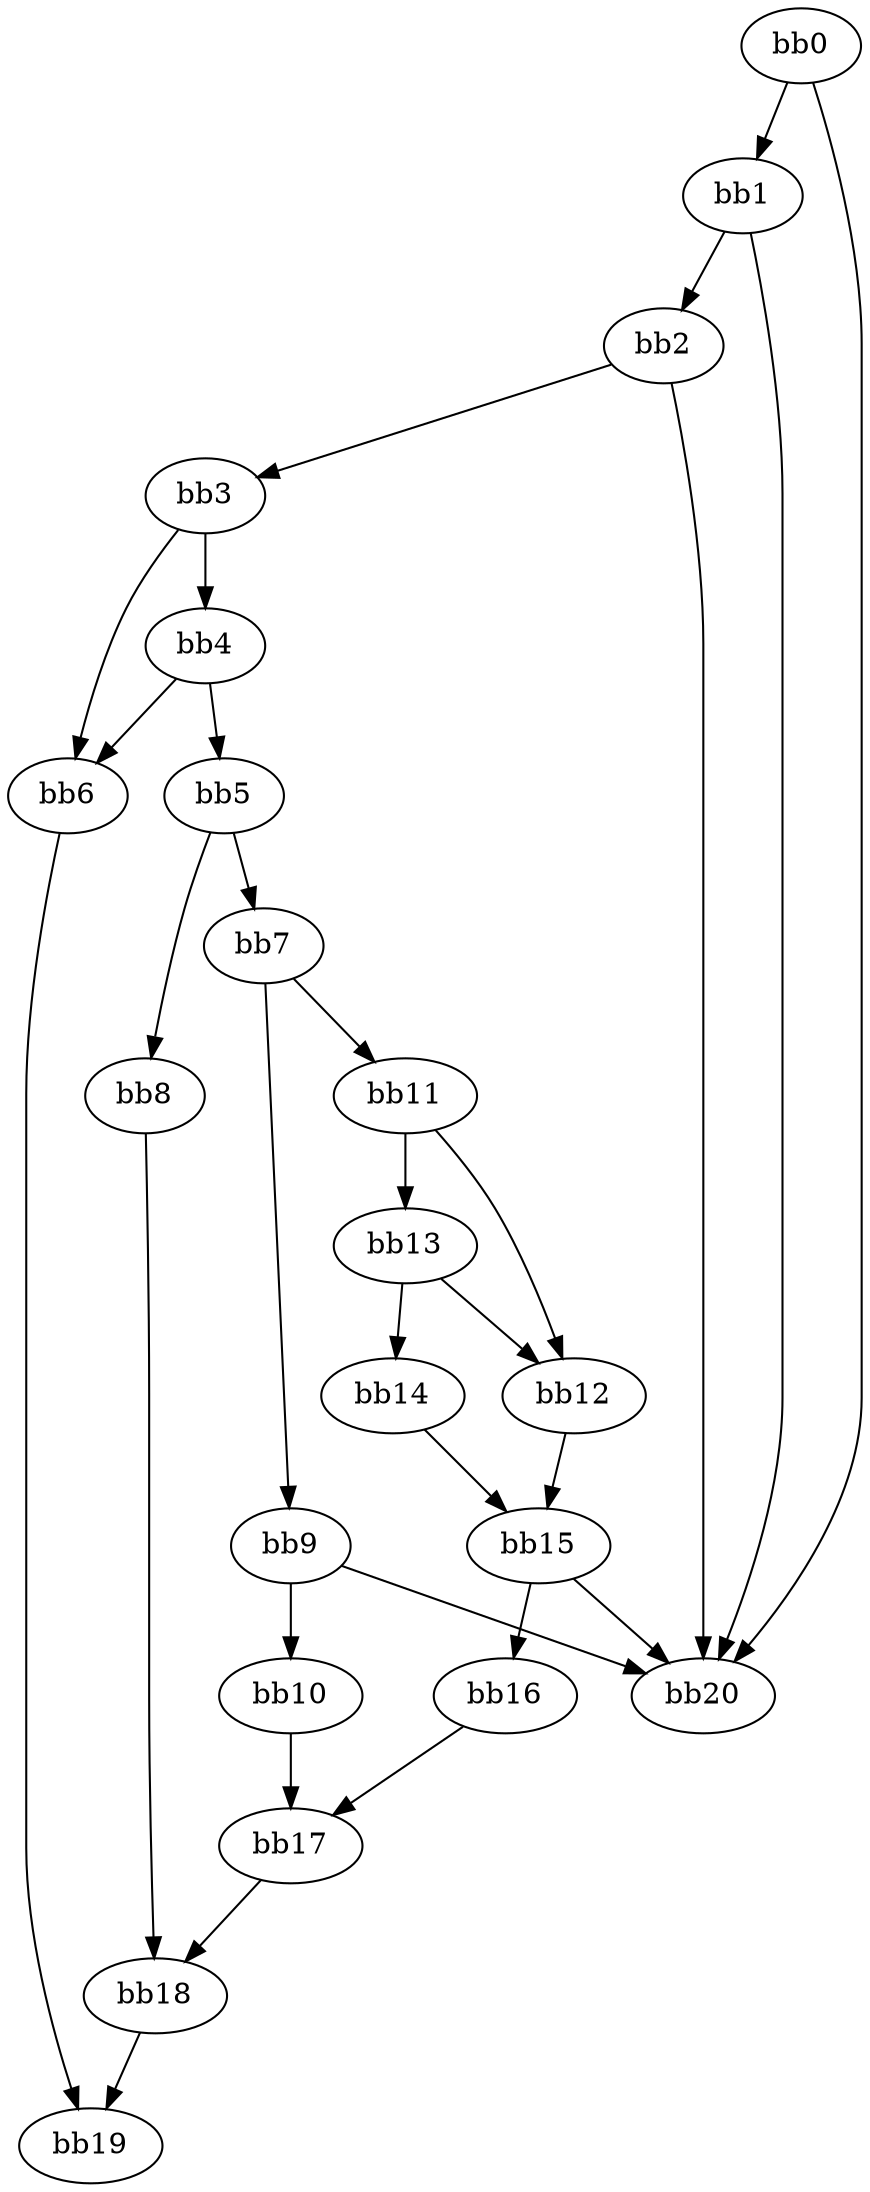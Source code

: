 digraph {
    0 [ label = "bb0\l" ]
    1 [ label = "bb1\l" ]
    2 [ label = "bb2\l" ]
    3 [ label = "bb3\l" ]
    4 [ label = "bb4\l" ]
    5 [ label = "bb5\l" ]
    6 [ label = "bb6\l" ]
    7 [ label = "bb7\l" ]
    8 [ label = "bb8\l" ]
    9 [ label = "bb9\l" ]
    10 [ label = "bb10\l" ]
    11 [ label = "bb11\l" ]
    12 [ label = "bb12\l" ]
    13 [ label = "bb13\l" ]
    14 [ label = "bb14\l" ]
    15 [ label = "bb15\l" ]
    16 [ label = "bb16\l" ]
    17 [ label = "bb17\l" ]
    18 [ label = "bb18\l" ]
    19 [ label = "bb19\l" ]
    20 [ label = "bb20\l" ]
    0 -> 1 [ ]
    0 -> 20 [ ]
    1 -> 2 [ ]
    1 -> 20 [ ]
    2 -> 3 [ ]
    2 -> 20 [ ]
    3 -> 4 [ ]
    3 -> 6 [ ]
    4 -> 5 [ ]
    4 -> 6 [ ]
    5 -> 7 [ ]
    5 -> 8 [ ]
    6 -> 19 [ ]
    7 -> 9 [ ]
    7 -> 11 [ ]
    8 -> 18 [ ]
    9 -> 10 [ ]
    9 -> 20 [ ]
    10 -> 17 [ ]
    11 -> 12 [ ]
    11 -> 13 [ ]
    12 -> 15 [ ]
    13 -> 12 [ ]
    13 -> 14 [ ]
    14 -> 15 [ ]
    15 -> 16 [ ]
    15 -> 20 [ ]
    16 -> 17 [ ]
    17 -> 18 [ ]
    18 -> 19 [ ]
}

